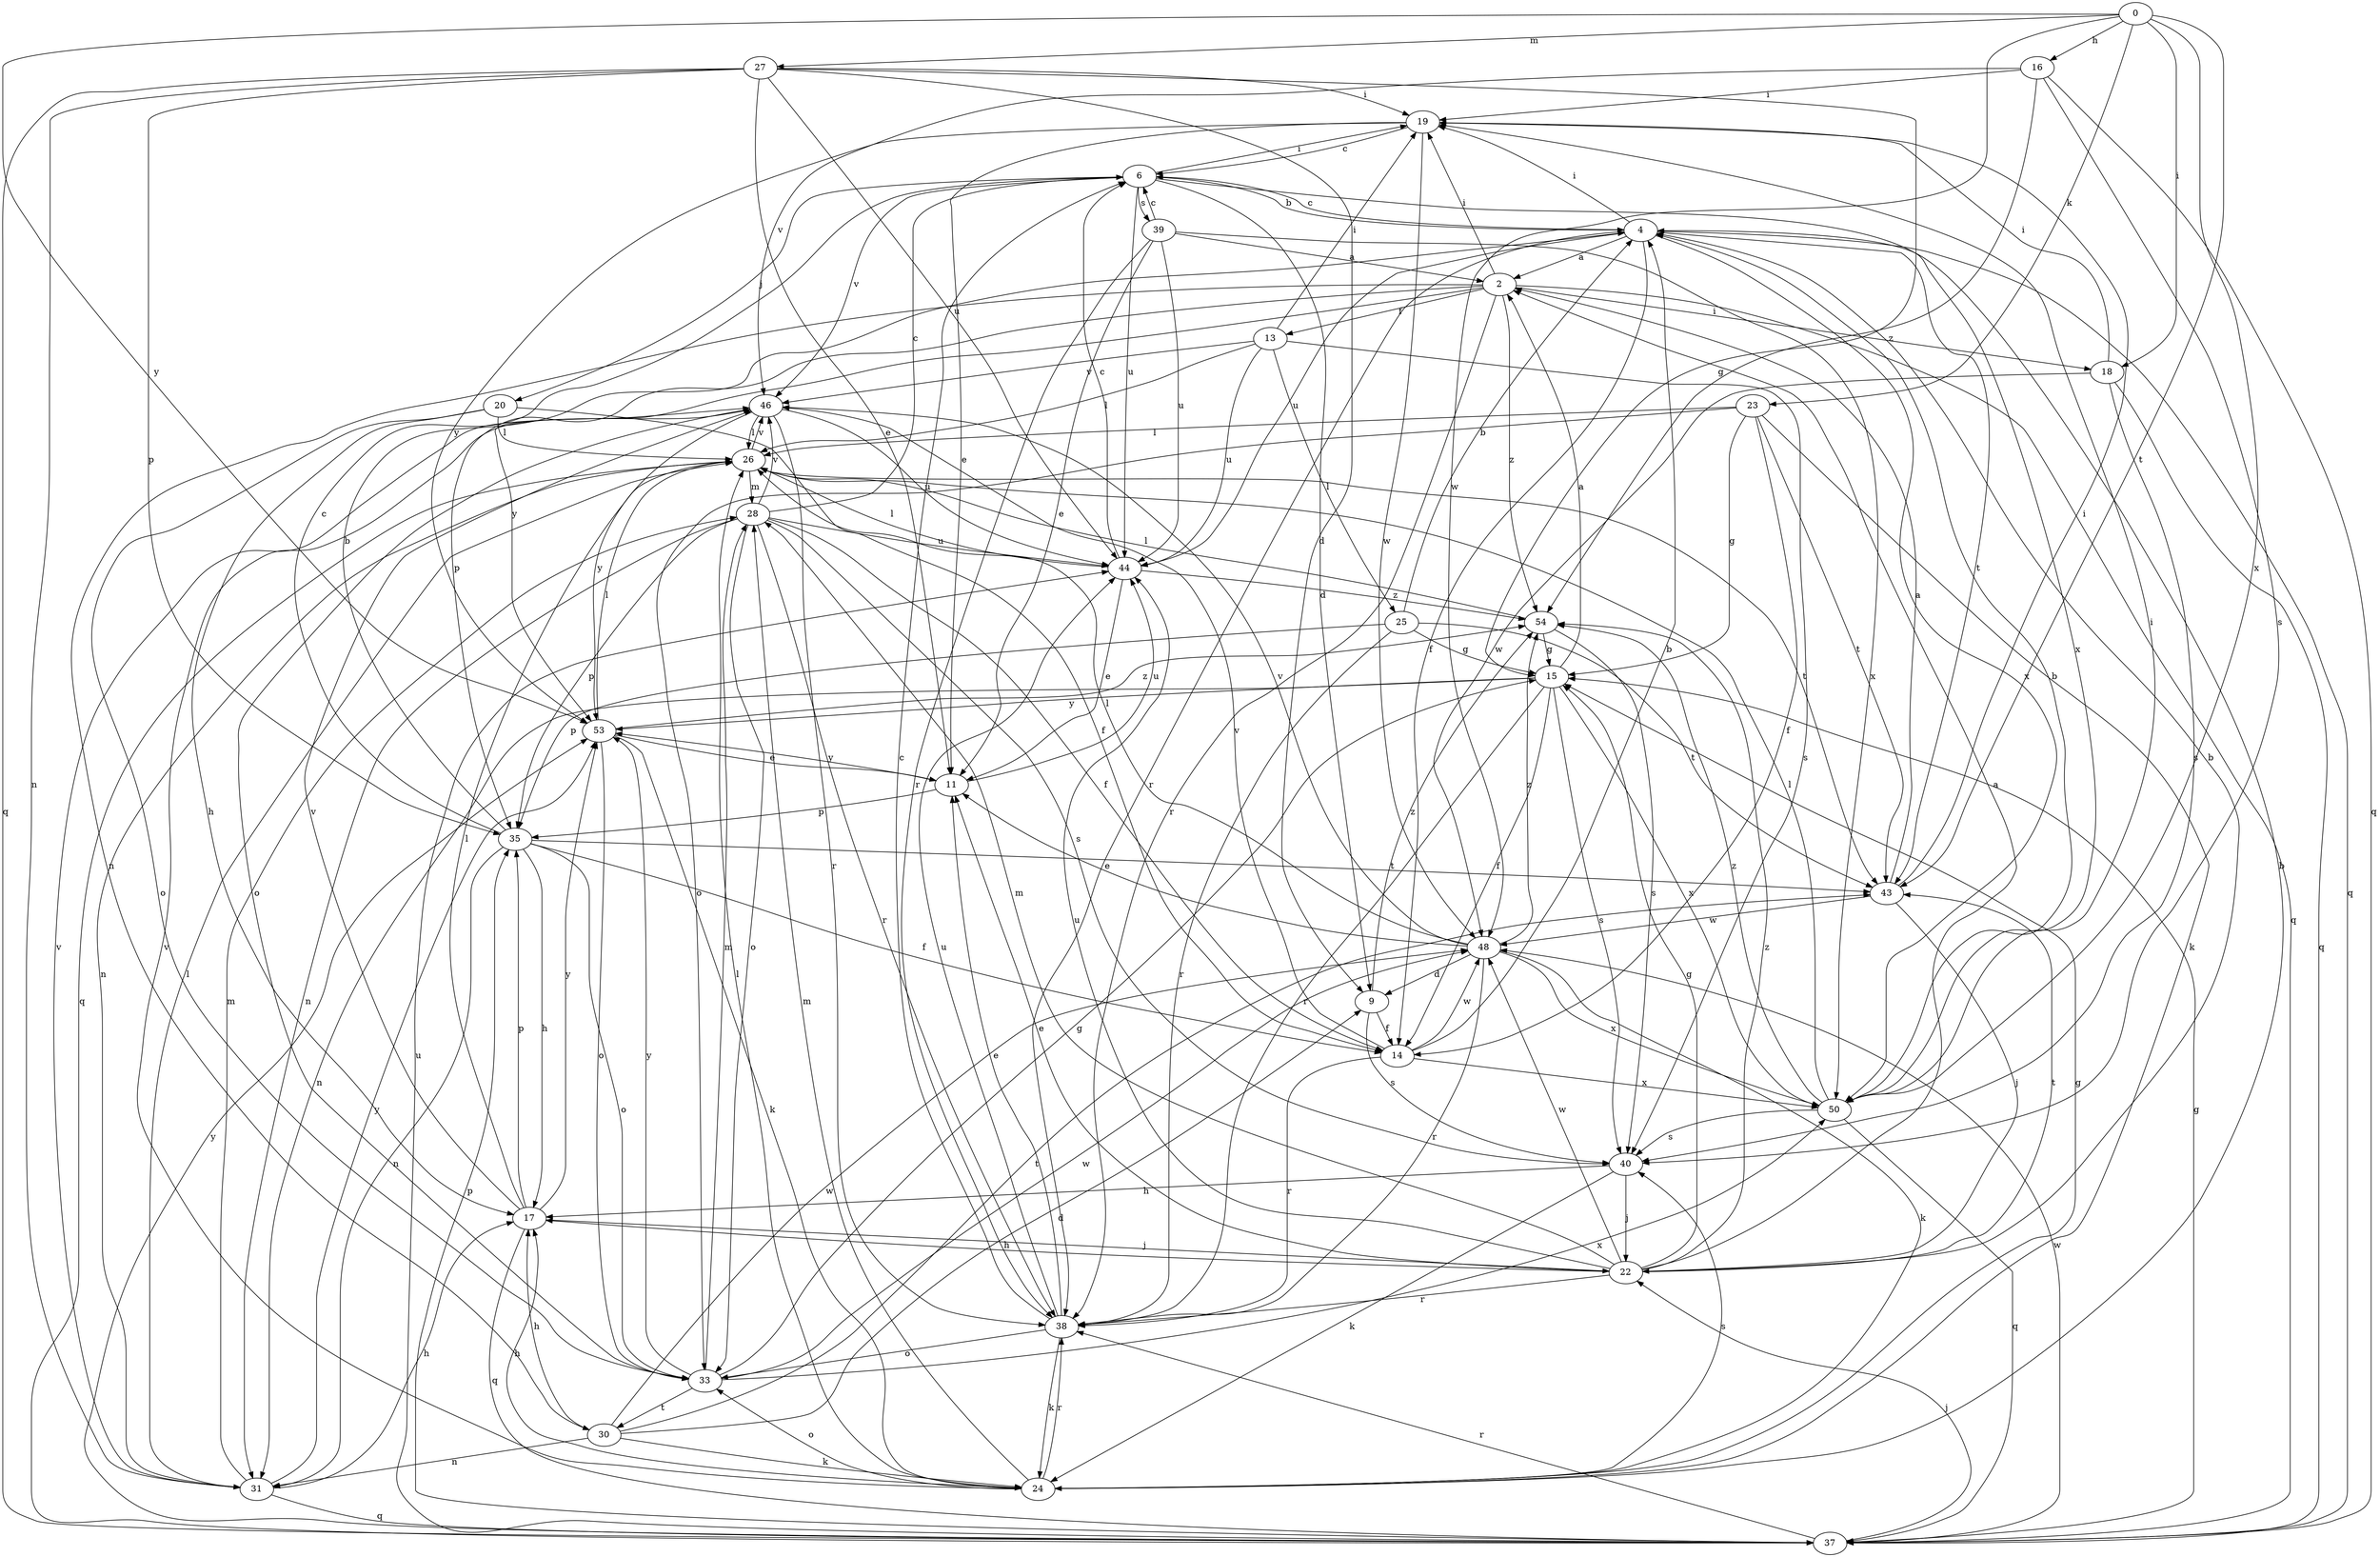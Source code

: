 strict digraph  {
0;
2;
4;
6;
9;
11;
13;
14;
15;
16;
17;
18;
19;
20;
22;
23;
24;
25;
26;
27;
28;
30;
31;
33;
35;
37;
38;
39;
40;
43;
44;
46;
48;
50;
53;
54;
0 -> 16  [label=h];
0 -> 18  [label=i];
0 -> 23  [label=k];
0 -> 27  [label=m];
0 -> 43  [label=t];
0 -> 48  [label=w];
0 -> 50  [label=x];
0 -> 53  [label=y];
2 -> 13  [label=f];
2 -> 18  [label=i];
2 -> 19  [label=i];
2 -> 30  [label=n];
2 -> 35  [label=p];
2 -> 37  [label=q];
2 -> 38  [label=r];
2 -> 53  [label=y];
2 -> 54  [label=z];
4 -> 2  [label=a];
4 -> 6  [label=c];
4 -> 14  [label=f];
4 -> 19  [label=i];
4 -> 37  [label=q];
4 -> 38  [label=r];
4 -> 43  [label=t];
4 -> 44  [label=u];
4 -> 50  [label=x];
6 -> 4  [label=b];
6 -> 9  [label=d];
6 -> 19  [label=i];
6 -> 20  [label=j];
6 -> 39  [label=s];
6 -> 44  [label=u];
6 -> 46  [label=v];
6 -> 50  [label=x];
9 -> 14  [label=f];
9 -> 40  [label=s];
9 -> 54  [label=z];
11 -> 35  [label=p];
11 -> 44  [label=u];
11 -> 53  [label=y];
13 -> 19  [label=i];
13 -> 25  [label=l];
13 -> 26  [label=l];
13 -> 40  [label=s];
13 -> 44  [label=u];
13 -> 46  [label=v];
14 -> 4  [label=b];
14 -> 38  [label=r];
14 -> 46  [label=v];
14 -> 48  [label=w];
14 -> 50  [label=x];
15 -> 2  [label=a];
15 -> 14  [label=f];
15 -> 31  [label=n];
15 -> 38  [label=r];
15 -> 40  [label=s];
15 -> 50  [label=x];
15 -> 53  [label=y];
16 -> 19  [label=i];
16 -> 37  [label=q];
16 -> 40  [label=s];
16 -> 46  [label=v];
16 -> 54  [label=z];
17 -> 22  [label=j];
17 -> 26  [label=l];
17 -> 35  [label=p];
17 -> 37  [label=q];
17 -> 46  [label=v];
17 -> 53  [label=y];
18 -> 19  [label=i];
18 -> 37  [label=q];
18 -> 40  [label=s];
18 -> 48  [label=w];
19 -> 6  [label=c];
19 -> 11  [label=e];
19 -> 48  [label=w];
19 -> 53  [label=y];
20 -> 14  [label=f];
20 -> 17  [label=h];
20 -> 26  [label=l];
20 -> 33  [label=o];
22 -> 2  [label=a];
22 -> 4  [label=b];
22 -> 11  [label=e];
22 -> 15  [label=g];
22 -> 17  [label=h];
22 -> 28  [label=m];
22 -> 38  [label=r];
22 -> 43  [label=t];
22 -> 44  [label=u];
22 -> 48  [label=w];
22 -> 54  [label=z];
23 -> 14  [label=f];
23 -> 15  [label=g];
23 -> 24  [label=k];
23 -> 26  [label=l];
23 -> 33  [label=o];
23 -> 43  [label=t];
24 -> 4  [label=b];
24 -> 15  [label=g];
24 -> 17  [label=h];
24 -> 26  [label=l];
24 -> 28  [label=m];
24 -> 33  [label=o];
24 -> 38  [label=r];
24 -> 40  [label=s];
24 -> 46  [label=v];
25 -> 4  [label=b];
25 -> 15  [label=g];
25 -> 35  [label=p];
25 -> 38  [label=r];
25 -> 43  [label=t];
26 -> 28  [label=m];
26 -> 31  [label=n];
26 -> 37  [label=q];
26 -> 43  [label=t];
26 -> 46  [label=v];
27 -> 9  [label=d];
27 -> 11  [label=e];
27 -> 15  [label=g];
27 -> 19  [label=i];
27 -> 31  [label=n];
27 -> 35  [label=p];
27 -> 37  [label=q];
27 -> 44  [label=u];
28 -> 6  [label=c];
28 -> 14  [label=f];
28 -> 31  [label=n];
28 -> 33  [label=o];
28 -> 35  [label=p];
28 -> 38  [label=r];
28 -> 40  [label=s];
28 -> 44  [label=u];
28 -> 46  [label=v];
30 -> 9  [label=d];
30 -> 17  [label=h];
30 -> 24  [label=k];
30 -> 31  [label=n];
30 -> 43  [label=t];
30 -> 48  [label=w];
31 -> 17  [label=h];
31 -> 26  [label=l];
31 -> 28  [label=m];
31 -> 37  [label=q];
31 -> 46  [label=v];
31 -> 53  [label=y];
33 -> 15  [label=g];
33 -> 28  [label=m];
33 -> 48  [label=w];
33 -> 50  [label=x];
33 -> 53  [label=y];
33 -> 30  [label=t];
35 -> 4  [label=b];
35 -> 6  [label=c];
35 -> 14  [label=f];
35 -> 17  [label=h];
35 -> 31  [label=n];
35 -> 33  [label=o];
35 -> 43  [label=t];
37 -> 15  [label=g];
37 -> 22  [label=j];
37 -> 35  [label=p];
37 -> 38  [label=r];
37 -> 44  [label=u];
37 -> 48  [label=w];
37 -> 53  [label=y];
38 -> 6  [label=c];
38 -> 11  [label=e];
38 -> 24  [label=k];
38 -> 33  [label=o];
38 -> 44  [label=u];
39 -> 2  [label=a];
39 -> 6  [label=c];
39 -> 11  [label=e];
39 -> 38  [label=r];
39 -> 44  [label=u];
39 -> 50  [label=x];
40 -> 17  [label=h];
40 -> 22  [label=j];
40 -> 24  [label=k];
43 -> 2  [label=a];
43 -> 19  [label=i];
43 -> 22  [label=j];
43 -> 48  [label=w];
44 -> 6  [label=c];
44 -> 11  [label=e];
44 -> 26  [label=l];
44 -> 54  [label=z];
46 -> 26  [label=l];
46 -> 33  [label=o];
46 -> 38  [label=r];
46 -> 44  [label=u];
46 -> 53  [label=y];
48 -> 9  [label=d];
48 -> 11  [label=e];
48 -> 24  [label=k];
48 -> 26  [label=l];
48 -> 38  [label=r];
48 -> 46  [label=v];
48 -> 50  [label=x];
48 -> 54  [label=z];
50 -> 4  [label=b];
50 -> 19  [label=i];
50 -> 26  [label=l];
50 -> 37  [label=q];
50 -> 40  [label=s];
50 -> 54  [label=z];
53 -> 11  [label=e];
53 -> 24  [label=k];
53 -> 26  [label=l];
53 -> 33  [label=o];
53 -> 54  [label=z];
54 -> 15  [label=g];
54 -> 26  [label=l];
54 -> 40  [label=s];
}

